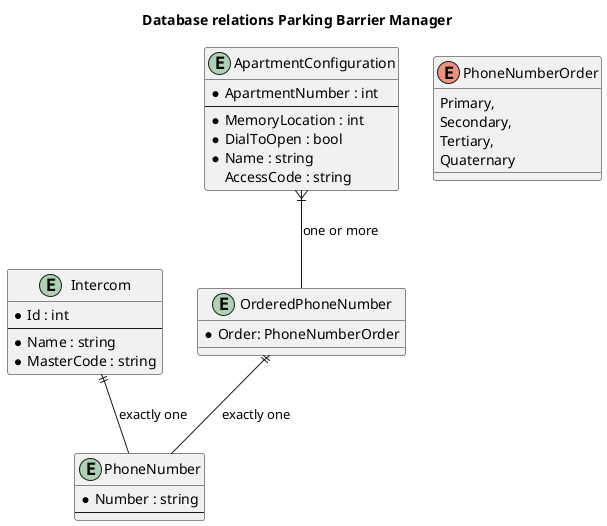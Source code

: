 @startuml
title
	Database relations Parking Barrier Manager
end title

entity Intercom
{
    * Id : int
    --
	* Name : string
	* MasterCode : string
}

entity PhoneNumber
{
	* Number : string
	--
}

entity OrderedPhoneNumber
{
    * Order: PhoneNumberOrder
}

entity ApartmentConfiguration
{
	* ApartmentNumber : int
	--
	* MemoryLocation : int
	* DialToOpen : bool
	* Name : string
	AccessCode : string
}

enum PhoneNumberOrder
{
    Primary,
    Secondary,
    Tertiary,
    Quaternary
}

Intercom ||-- PhoneNumber : exactly one
ApartmentConfiguration }|-- OrderedPhoneNumber : one or more
OrderedPhoneNumber ||-- PhoneNumber: exactly one

@enduml